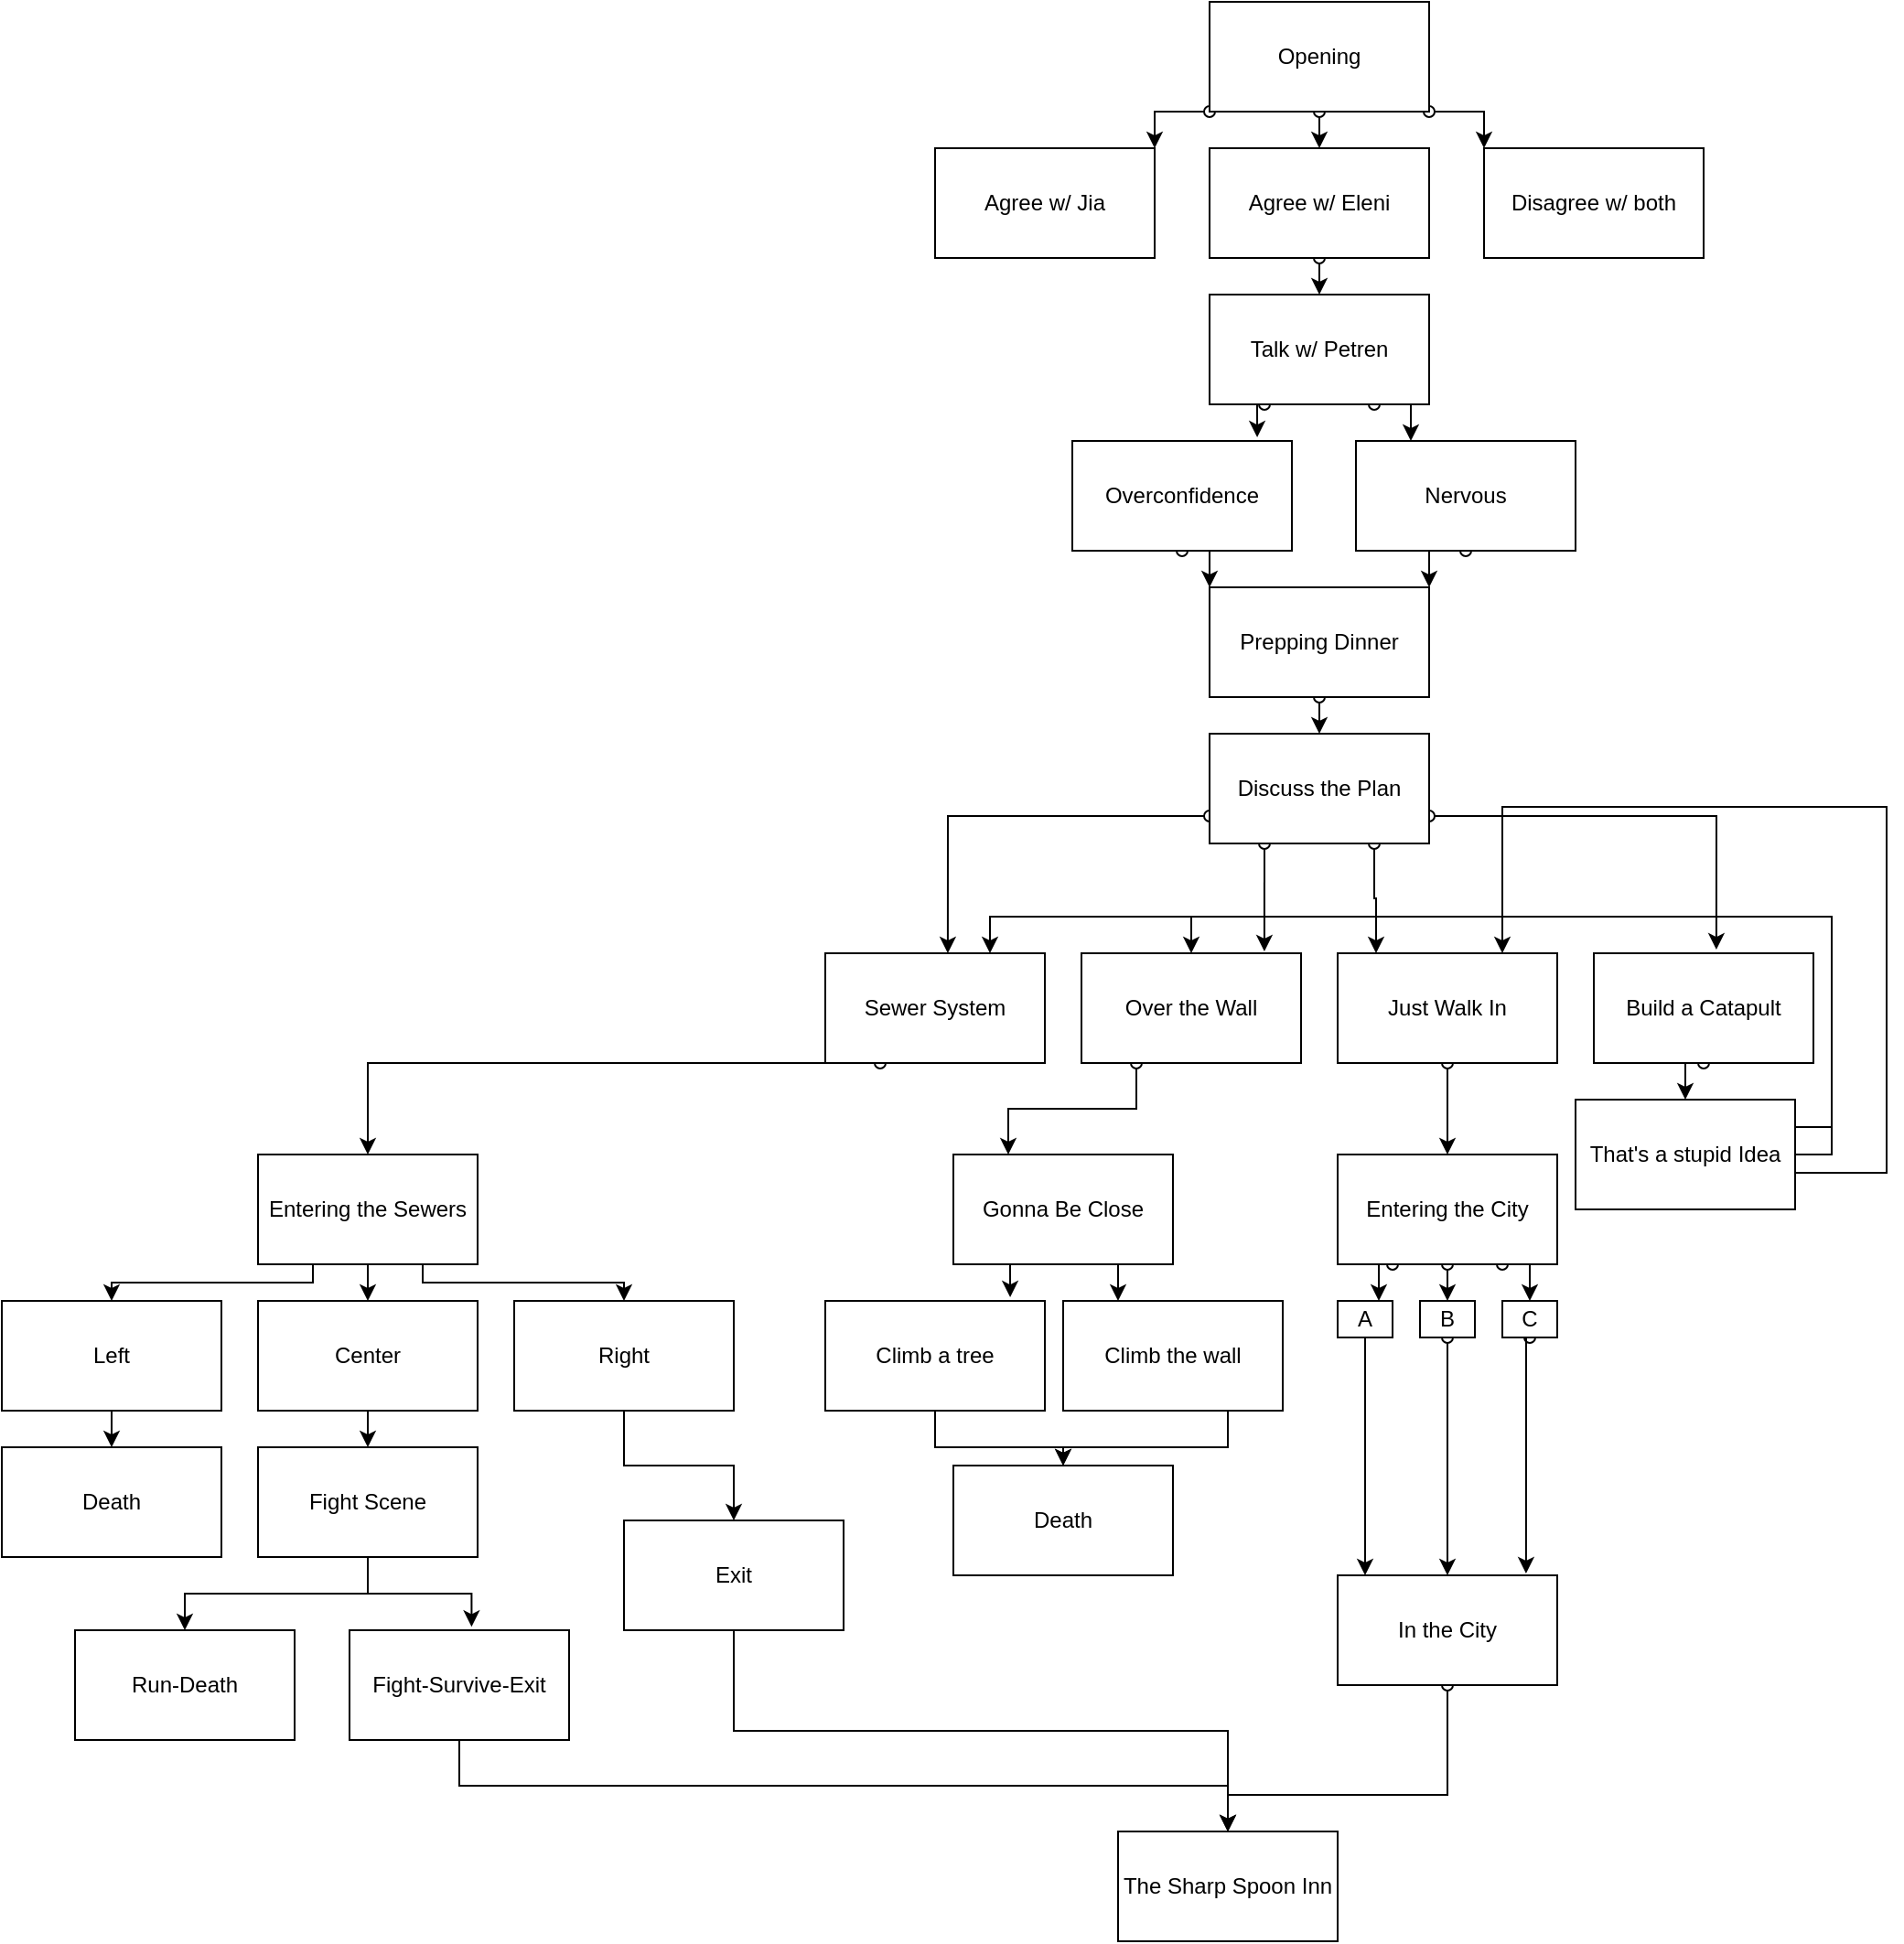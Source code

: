 <mxfile version="20.8.20" type="github">
  <diagram name="Page-1" id="weistBWA4FWKPBlEQB_p">
    <mxGraphModel dx="1050" dy="538" grid="1" gridSize="10" guides="1" tooltips="1" connect="1" arrows="1" fold="1" page="1" pageScale="1" pageWidth="1500" pageHeight="5000" math="0" shadow="0">
      <root>
        <mxCell id="0" />
        <mxCell id="1" parent="0" />
        <mxCell id="n2Hj3zOm0ep31aaKVUj5-1" style="edgeStyle=orthogonalEdgeStyle;rounded=0;orthogonalLoop=1;jettySize=auto;html=1;exitX=0;exitY=1;exitDx=0;exitDy=0;entryX=1;entryY=0;entryDx=0;entryDy=0;startArrow=oval;startFill=0;" parent="1" source="n2Hj3zOm0ep31aaKVUj5-4" target="n2Hj3zOm0ep31aaKVUj5-8" edge="1">
          <mxGeometry relative="1" as="geometry" />
        </mxCell>
        <mxCell id="n2Hj3zOm0ep31aaKVUj5-2" style="edgeStyle=orthogonalEdgeStyle;rounded=0;orthogonalLoop=1;jettySize=auto;html=1;exitX=0.5;exitY=1;exitDx=0;exitDy=0;entryX=0.5;entryY=0;entryDx=0;entryDy=0;startArrow=oval;startFill=0;" parent="1" source="n2Hj3zOm0ep31aaKVUj5-4" target="n2Hj3zOm0ep31aaKVUj5-7" edge="1">
          <mxGeometry relative="1" as="geometry" />
        </mxCell>
        <mxCell id="n2Hj3zOm0ep31aaKVUj5-3" style="edgeStyle=orthogonalEdgeStyle;rounded=0;orthogonalLoop=1;jettySize=auto;html=1;exitX=1;exitY=1;exitDx=0;exitDy=0;entryX=0;entryY=0;entryDx=0;entryDy=0;startArrow=oval;startFill=0;" parent="1" source="n2Hj3zOm0ep31aaKVUj5-4" target="n2Hj3zOm0ep31aaKVUj5-5" edge="1">
          <mxGeometry relative="1" as="geometry" />
        </mxCell>
        <mxCell id="n2Hj3zOm0ep31aaKVUj5-4" value="Opening" style="rounded=0;whiteSpace=wrap;html=1;" parent="1" vertex="1">
          <mxGeometry x="750" y="10" width="120" height="60" as="geometry" />
        </mxCell>
        <mxCell id="n2Hj3zOm0ep31aaKVUj5-5" value="Disagree w/ both" style="rounded=0;whiteSpace=wrap;html=1;" parent="1" vertex="1">
          <mxGeometry x="900" y="90" width="120" height="60" as="geometry" />
        </mxCell>
        <mxCell id="n2Hj3zOm0ep31aaKVUj5-6" style="edgeStyle=orthogonalEdgeStyle;rounded=0;orthogonalLoop=1;jettySize=auto;html=1;exitX=0.5;exitY=1;exitDx=0;exitDy=0;entryX=0.5;entryY=0;entryDx=0;entryDy=0;startArrow=oval;startFill=0;" parent="1" source="n2Hj3zOm0ep31aaKVUj5-7" target="n2Hj3zOm0ep31aaKVUj5-11" edge="1">
          <mxGeometry relative="1" as="geometry" />
        </mxCell>
        <mxCell id="n2Hj3zOm0ep31aaKVUj5-7" value="Agree w/ Eleni" style="rounded=0;whiteSpace=wrap;html=1;" parent="1" vertex="1">
          <mxGeometry x="750" y="90" width="120" height="60" as="geometry" />
        </mxCell>
        <mxCell id="n2Hj3zOm0ep31aaKVUj5-8" value="Agree w/ Jia" style="rounded=0;whiteSpace=wrap;html=1;" parent="1" vertex="1">
          <mxGeometry x="600" y="90" width="120" height="60" as="geometry" />
        </mxCell>
        <mxCell id="n2Hj3zOm0ep31aaKVUj5-9" style="edgeStyle=orthogonalEdgeStyle;rounded=0;orthogonalLoop=1;jettySize=auto;html=1;exitX=0.25;exitY=1;exitDx=0;exitDy=0;entryX=0.842;entryY=-0.033;entryDx=0;entryDy=0;entryPerimeter=0;startArrow=oval;startFill=0;" parent="1" source="n2Hj3zOm0ep31aaKVUj5-11" target="n2Hj3zOm0ep31aaKVUj5-13" edge="1">
          <mxGeometry relative="1" as="geometry" />
        </mxCell>
        <mxCell id="n2Hj3zOm0ep31aaKVUj5-10" style="edgeStyle=orthogonalEdgeStyle;rounded=0;orthogonalLoop=1;jettySize=auto;html=1;exitX=0.75;exitY=1;exitDx=0;exitDy=0;entryX=0.25;entryY=0;entryDx=0;entryDy=0;startArrow=oval;startFill=0;" parent="1" source="n2Hj3zOm0ep31aaKVUj5-11" target="n2Hj3zOm0ep31aaKVUj5-15" edge="1">
          <mxGeometry relative="1" as="geometry" />
        </mxCell>
        <mxCell id="n2Hj3zOm0ep31aaKVUj5-11" value="Talk w/ Petren" style="rounded=0;whiteSpace=wrap;html=1;" parent="1" vertex="1">
          <mxGeometry x="750" y="170" width="120" height="60" as="geometry" />
        </mxCell>
        <mxCell id="n2Hj3zOm0ep31aaKVUj5-12" style="edgeStyle=orthogonalEdgeStyle;rounded=0;orthogonalLoop=1;jettySize=auto;html=1;exitX=0.5;exitY=1;exitDx=0;exitDy=0;entryX=0;entryY=0;entryDx=0;entryDy=0;startArrow=oval;startFill=0;" parent="1" source="n2Hj3zOm0ep31aaKVUj5-13" target="n2Hj3zOm0ep31aaKVUj5-17" edge="1">
          <mxGeometry relative="1" as="geometry" />
        </mxCell>
        <mxCell id="n2Hj3zOm0ep31aaKVUj5-13" value="Overconfidence" style="rounded=0;whiteSpace=wrap;html=1;" parent="1" vertex="1">
          <mxGeometry x="675" y="250" width="120" height="60" as="geometry" />
        </mxCell>
        <mxCell id="n2Hj3zOm0ep31aaKVUj5-14" style="edgeStyle=orthogonalEdgeStyle;rounded=0;orthogonalLoop=1;jettySize=auto;html=1;exitX=0.5;exitY=1;exitDx=0;exitDy=0;entryX=1;entryY=0;entryDx=0;entryDy=0;startArrow=oval;startFill=0;" parent="1" source="n2Hj3zOm0ep31aaKVUj5-15" target="n2Hj3zOm0ep31aaKVUj5-17" edge="1">
          <mxGeometry relative="1" as="geometry" />
        </mxCell>
        <mxCell id="n2Hj3zOm0ep31aaKVUj5-15" value="Nervous" style="rounded=0;whiteSpace=wrap;html=1;" parent="1" vertex="1">
          <mxGeometry x="830" y="250" width="120" height="60" as="geometry" />
        </mxCell>
        <mxCell id="n2Hj3zOm0ep31aaKVUj5-16" style="edgeStyle=orthogonalEdgeStyle;rounded=0;orthogonalLoop=1;jettySize=auto;html=1;exitX=0.5;exitY=1;exitDx=0;exitDy=0;entryX=0.5;entryY=0;entryDx=0;entryDy=0;startArrow=oval;startFill=0;" parent="1" source="n2Hj3zOm0ep31aaKVUj5-17" target="n2Hj3zOm0ep31aaKVUj5-22" edge="1">
          <mxGeometry relative="1" as="geometry" />
        </mxCell>
        <mxCell id="n2Hj3zOm0ep31aaKVUj5-17" value="Prepping Dinner" style="rounded=0;whiteSpace=wrap;html=1;" parent="1" vertex="1">
          <mxGeometry x="750" y="330" width="120" height="60" as="geometry" />
        </mxCell>
        <mxCell id="n2Hj3zOm0ep31aaKVUj5-18" style="edgeStyle=orthogonalEdgeStyle;rounded=0;orthogonalLoop=1;jettySize=auto;html=1;exitX=0;exitY=0.75;exitDx=0;exitDy=0;entryX=0.558;entryY=0;entryDx=0;entryDy=0;entryPerimeter=0;startArrow=oval;startFill=0;" parent="1" source="n2Hj3zOm0ep31aaKVUj5-22" target="n2Hj3zOm0ep31aaKVUj5-24" edge="1">
          <mxGeometry relative="1" as="geometry" />
        </mxCell>
        <mxCell id="n2Hj3zOm0ep31aaKVUj5-19" style="edgeStyle=orthogonalEdgeStyle;rounded=0;orthogonalLoop=1;jettySize=auto;html=1;exitX=1;exitY=0.75;exitDx=0;exitDy=0;entryX=0.558;entryY=-0.033;entryDx=0;entryDy=0;entryPerimeter=0;startArrow=oval;startFill=0;" parent="1" source="n2Hj3zOm0ep31aaKVUj5-22" target="n2Hj3zOm0ep31aaKVUj5-30" edge="1">
          <mxGeometry relative="1" as="geometry" />
        </mxCell>
        <mxCell id="n2Hj3zOm0ep31aaKVUj5-20" style="edgeStyle=orthogonalEdgeStyle;rounded=0;orthogonalLoop=1;jettySize=auto;html=1;exitX=0.75;exitY=1;exitDx=0;exitDy=0;entryX=0.175;entryY=0;entryDx=0;entryDy=0;entryPerimeter=0;startArrow=oval;startFill=0;" parent="1" source="n2Hj3zOm0ep31aaKVUj5-22" target="n2Hj3zOm0ep31aaKVUj5-28" edge="1">
          <mxGeometry relative="1" as="geometry" />
        </mxCell>
        <mxCell id="n2Hj3zOm0ep31aaKVUj5-21" style="edgeStyle=orthogonalEdgeStyle;rounded=0;orthogonalLoop=1;jettySize=auto;html=1;exitX=0.25;exitY=1;exitDx=0;exitDy=0;entryX=0.833;entryY=-0.017;entryDx=0;entryDy=0;entryPerimeter=0;startArrow=oval;startFill=0;" parent="1" source="n2Hj3zOm0ep31aaKVUj5-22" target="n2Hj3zOm0ep31aaKVUj5-26" edge="1">
          <mxGeometry relative="1" as="geometry" />
        </mxCell>
        <mxCell id="n2Hj3zOm0ep31aaKVUj5-22" value="Discuss the Plan" style="rounded=0;whiteSpace=wrap;html=1;" parent="1" vertex="1">
          <mxGeometry x="750" y="410" width="120" height="60" as="geometry" />
        </mxCell>
        <mxCell id="n2Hj3zOm0ep31aaKVUj5-23" style="edgeStyle=orthogonalEdgeStyle;rounded=0;orthogonalLoop=1;jettySize=auto;html=1;exitX=0.25;exitY=1;exitDx=0;exitDy=0;entryX=0.5;entryY=0;entryDx=0;entryDy=0;startArrow=oval;startFill=0;" parent="1" source="n2Hj3zOm0ep31aaKVUj5-24" target="n2Hj3zOm0ep31aaKVUj5-40" edge="1">
          <mxGeometry relative="1" as="geometry">
            <mxPoint x="570" y="590" as="sourcePoint" />
            <Array as="points">
              <mxPoint x="290" y="590" />
            </Array>
          </mxGeometry>
        </mxCell>
        <mxCell id="n2Hj3zOm0ep31aaKVUj5-24" value="Sewer System" style="rounded=0;whiteSpace=wrap;html=1;" parent="1" vertex="1">
          <mxGeometry x="540" y="530" width="120" height="60" as="geometry" />
        </mxCell>
        <mxCell id="n2Hj3zOm0ep31aaKVUj5-25" style="edgeStyle=orthogonalEdgeStyle;rounded=0;orthogonalLoop=1;jettySize=auto;html=1;exitX=0.25;exitY=1;exitDx=0;exitDy=0;entryX=0.25;entryY=0;entryDx=0;entryDy=0;startArrow=oval;startFill=0;" parent="1" source="n2Hj3zOm0ep31aaKVUj5-26" target="n2Hj3zOm0ep31aaKVUj5-39" edge="1">
          <mxGeometry relative="1" as="geometry">
            <mxPoint x="710" y="590" as="sourcePoint" />
          </mxGeometry>
        </mxCell>
        <mxCell id="n2Hj3zOm0ep31aaKVUj5-26" value="Over the Wall" style="rounded=0;whiteSpace=wrap;html=1;" parent="1" vertex="1">
          <mxGeometry x="680" y="530" width="120" height="60" as="geometry" />
        </mxCell>
        <mxCell id="n2Hj3zOm0ep31aaKVUj5-27" style="edgeStyle=orthogonalEdgeStyle;rounded=0;orthogonalLoop=1;jettySize=auto;html=1;exitX=0.5;exitY=1;exitDx=0;exitDy=0;entryX=0.5;entryY=0;entryDx=0;entryDy=0;startArrow=oval;startFill=0;" parent="1" source="n2Hj3zOm0ep31aaKVUj5-28" target="n2Hj3zOm0ep31aaKVUj5-38" edge="1">
          <mxGeometry relative="1" as="geometry">
            <mxPoint x="880" y="590" as="sourcePoint" />
          </mxGeometry>
        </mxCell>
        <mxCell id="n2Hj3zOm0ep31aaKVUj5-28" value="Just Walk In" style="rounded=0;whiteSpace=wrap;html=1;" parent="1" vertex="1">
          <mxGeometry x="820" y="530" width="120" height="60" as="geometry" />
        </mxCell>
        <mxCell id="n2Hj3zOm0ep31aaKVUj5-29" style="edgeStyle=orthogonalEdgeStyle;rounded=0;orthogonalLoop=1;jettySize=auto;html=1;exitX=0.5;exitY=1;exitDx=0;exitDy=0;entryX=0.5;entryY=0;entryDx=0;entryDy=0;startArrow=oval;startFill=0;" parent="1" target="n2Hj3zOm0ep31aaKVUj5-34" edge="1">
          <mxGeometry relative="1" as="geometry">
            <mxPoint x="1020" y="590" as="sourcePoint" />
          </mxGeometry>
        </mxCell>
        <mxCell id="n2Hj3zOm0ep31aaKVUj5-30" value="Build a Catapult" style="rounded=0;whiteSpace=wrap;html=1;" parent="1" vertex="1">
          <mxGeometry x="960" y="530" width="120" height="60" as="geometry" />
        </mxCell>
        <mxCell id="K6sIrCLV8SlveV585Ign-54" style="edgeStyle=orthogonalEdgeStyle;rounded=0;orthogonalLoop=1;jettySize=auto;html=1;exitX=0.5;exitY=1;exitDx=0;exitDy=0;entryX=0.75;entryY=0;entryDx=0;entryDy=0;" parent="1" source="n2Hj3zOm0ep31aaKVUj5-34" target="n2Hj3zOm0ep31aaKVUj5-28" edge="1">
          <mxGeometry relative="1" as="geometry">
            <mxPoint x="1130" y="470" as="targetPoint" />
            <Array as="points">
              <mxPoint x="1020" y="650" />
              <mxPoint x="1120" y="650" />
              <mxPoint x="1120" y="450" />
              <mxPoint x="910" y="450" />
            </Array>
          </mxGeometry>
        </mxCell>
        <mxCell id="K6sIrCLV8SlveV585Ign-56" style="edgeStyle=orthogonalEdgeStyle;rounded=0;orthogonalLoop=1;jettySize=auto;html=1;exitX=1;exitY=0.5;exitDx=0;exitDy=0;entryX=0.5;entryY=0;entryDx=0;entryDy=0;" parent="1" source="n2Hj3zOm0ep31aaKVUj5-34" target="n2Hj3zOm0ep31aaKVUj5-26" edge="1">
          <mxGeometry relative="1" as="geometry" />
        </mxCell>
        <mxCell id="K6sIrCLV8SlveV585Ign-57" style="edgeStyle=orthogonalEdgeStyle;rounded=0;orthogonalLoop=1;jettySize=auto;html=1;exitX=1;exitY=0.25;exitDx=0;exitDy=0;entryX=0.75;entryY=0;entryDx=0;entryDy=0;" parent="1" source="n2Hj3zOm0ep31aaKVUj5-34" target="n2Hj3zOm0ep31aaKVUj5-24" edge="1">
          <mxGeometry relative="1" as="geometry" />
        </mxCell>
        <mxCell id="n2Hj3zOm0ep31aaKVUj5-34" value="That&#39;s a stupid Idea" style="rounded=0;whiteSpace=wrap;html=1;" parent="1" vertex="1">
          <mxGeometry x="950" y="610" width="120" height="60" as="geometry" />
        </mxCell>
        <mxCell id="n2Hj3zOm0ep31aaKVUj5-35" style="edgeStyle=orthogonalEdgeStyle;rounded=0;orthogonalLoop=1;jettySize=auto;html=1;exitX=0.25;exitY=1;exitDx=0;exitDy=0;entryX=0.75;entryY=0;entryDx=0;entryDy=0;startArrow=oval;startFill=0;" parent="1" source="n2Hj3zOm0ep31aaKVUj5-38" target="n2Hj3zOm0ep31aaKVUj5-45" edge="1">
          <mxGeometry relative="1" as="geometry" />
        </mxCell>
        <mxCell id="n2Hj3zOm0ep31aaKVUj5-36" style="edgeStyle=orthogonalEdgeStyle;rounded=0;orthogonalLoop=1;jettySize=auto;html=1;exitX=0.5;exitY=1;exitDx=0;exitDy=0;entryX=0.5;entryY=0;entryDx=0;entryDy=0;startArrow=oval;startFill=0;" parent="1" source="n2Hj3zOm0ep31aaKVUj5-38" target="n2Hj3zOm0ep31aaKVUj5-47" edge="1">
          <mxGeometry relative="1" as="geometry" />
        </mxCell>
        <mxCell id="n2Hj3zOm0ep31aaKVUj5-37" style="edgeStyle=orthogonalEdgeStyle;rounded=0;orthogonalLoop=1;jettySize=auto;html=1;exitX=0.75;exitY=1;exitDx=0;exitDy=0;entryX=0.5;entryY=0;entryDx=0;entryDy=0;startArrow=oval;startFill=0;" parent="1" source="n2Hj3zOm0ep31aaKVUj5-38" target="n2Hj3zOm0ep31aaKVUj5-49" edge="1">
          <mxGeometry relative="1" as="geometry" />
        </mxCell>
        <mxCell id="n2Hj3zOm0ep31aaKVUj5-38" value="Entering the City" style="rounded=0;whiteSpace=wrap;html=1;" parent="1" vertex="1">
          <mxGeometry x="820" y="640" width="120" height="60" as="geometry" />
        </mxCell>
        <mxCell id="K6sIrCLV8SlveV585Ign-60" style="edgeStyle=orthogonalEdgeStyle;rounded=0;orthogonalLoop=1;jettySize=auto;html=1;exitX=0.25;exitY=1;exitDx=0;exitDy=0;entryX=0.842;entryY=-0.033;entryDx=0;entryDy=0;entryPerimeter=0;" parent="1" source="n2Hj3zOm0ep31aaKVUj5-39" target="K6sIrCLV8SlveV585Ign-58" edge="1">
          <mxGeometry relative="1" as="geometry" />
        </mxCell>
        <mxCell id="K6sIrCLV8SlveV585Ign-61" style="edgeStyle=orthogonalEdgeStyle;rounded=0;orthogonalLoop=1;jettySize=auto;html=1;exitX=0.75;exitY=1;exitDx=0;exitDy=0;entryX=0.25;entryY=0;entryDx=0;entryDy=0;" parent="1" source="n2Hj3zOm0ep31aaKVUj5-39" target="K6sIrCLV8SlveV585Ign-59" edge="1">
          <mxGeometry relative="1" as="geometry" />
        </mxCell>
        <mxCell id="n2Hj3zOm0ep31aaKVUj5-39" value="Gonna Be Close" style="rounded=0;whiteSpace=wrap;html=1;" parent="1" vertex="1">
          <mxGeometry x="610" y="640" width="120" height="60" as="geometry" />
        </mxCell>
        <mxCell id="K6sIrCLV8SlveV585Ign-66" style="edgeStyle=orthogonalEdgeStyle;rounded=0;orthogonalLoop=1;jettySize=auto;html=1;exitX=0.25;exitY=1;exitDx=0;exitDy=0;entryX=0.5;entryY=0;entryDx=0;entryDy=0;" parent="1" source="n2Hj3zOm0ep31aaKVUj5-40" target="K6sIrCLV8SlveV585Ign-63" edge="1">
          <mxGeometry relative="1" as="geometry">
            <Array as="points">
              <mxPoint x="260" y="710" />
              <mxPoint x="150" y="710" />
            </Array>
          </mxGeometry>
        </mxCell>
        <mxCell id="K6sIrCLV8SlveV585Ign-67" style="edgeStyle=orthogonalEdgeStyle;rounded=0;orthogonalLoop=1;jettySize=auto;html=1;exitX=0.5;exitY=1;exitDx=0;exitDy=0;entryX=0.5;entryY=0;entryDx=0;entryDy=0;" parent="1" source="n2Hj3zOm0ep31aaKVUj5-40" target="K6sIrCLV8SlveV585Ign-64" edge="1">
          <mxGeometry relative="1" as="geometry" />
        </mxCell>
        <mxCell id="K6sIrCLV8SlveV585Ign-68" style="edgeStyle=orthogonalEdgeStyle;rounded=0;orthogonalLoop=1;jettySize=auto;html=1;exitX=0.75;exitY=1;exitDx=0;exitDy=0;entryX=0.5;entryY=0;entryDx=0;entryDy=0;" parent="1" source="n2Hj3zOm0ep31aaKVUj5-40" target="K6sIrCLV8SlveV585Ign-65" edge="1">
          <mxGeometry relative="1" as="geometry">
            <Array as="points">
              <mxPoint x="320" y="710" />
              <mxPoint x="430" y="710" />
            </Array>
          </mxGeometry>
        </mxCell>
        <mxCell id="n2Hj3zOm0ep31aaKVUj5-40" value="Entering the Sewers" style="rounded=0;whiteSpace=wrap;html=1;" parent="1" vertex="1">
          <mxGeometry x="230" y="640" width="120" height="60" as="geometry" />
        </mxCell>
        <mxCell id="n2Hj3zOm0ep31aaKVUj5-41" style="edgeStyle=orthogonalEdgeStyle;rounded=0;orthogonalLoop=1;jettySize=auto;html=1;entryX=0.5;entryY=0;entryDx=0;entryDy=0;startArrow=oval;startFill=0;exitX=0.5;exitY=1;exitDx=0;exitDy=0;" parent="1" source="n2Hj3zOm0ep31aaKVUj5-42" target="n2Hj3zOm0ep31aaKVUj5-43" edge="1">
          <mxGeometry relative="1" as="geometry">
            <Array as="points">
              <mxPoint x="880" y="990" />
              <mxPoint x="760" y="990" />
            </Array>
            <mxPoint x="870" y="960" as="sourcePoint" />
          </mxGeometry>
        </mxCell>
        <mxCell id="n2Hj3zOm0ep31aaKVUj5-42" value="In the City" style="rounded=0;whiteSpace=wrap;html=1;" parent="1" vertex="1">
          <mxGeometry x="820" y="870" width="120" height="60" as="geometry" />
        </mxCell>
        <mxCell id="n2Hj3zOm0ep31aaKVUj5-43" value="The Sharp Spoon Inn" style="rounded=0;whiteSpace=wrap;html=1;" parent="1" vertex="1">
          <mxGeometry x="700" y="1010" width="120" height="60" as="geometry" />
        </mxCell>
        <mxCell id="K6sIrCLV8SlveV585Ign-94" style="edgeStyle=orthogonalEdgeStyle;rounded=0;orthogonalLoop=1;jettySize=auto;html=1;exitX=0.5;exitY=1;exitDx=0;exitDy=0;entryX=0.125;entryY=0;entryDx=0;entryDy=0;entryPerimeter=0;" parent="1" source="n2Hj3zOm0ep31aaKVUj5-45" target="n2Hj3zOm0ep31aaKVUj5-42" edge="1">
          <mxGeometry relative="1" as="geometry" />
        </mxCell>
        <mxCell id="n2Hj3zOm0ep31aaKVUj5-45" value="A" style="rounded=0;whiteSpace=wrap;html=1;" parent="1" vertex="1">
          <mxGeometry x="820" y="720" width="30" height="20" as="geometry" />
        </mxCell>
        <mxCell id="n2Hj3zOm0ep31aaKVUj5-46" style="edgeStyle=orthogonalEdgeStyle;rounded=0;orthogonalLoop=1;jettySize=auto;html=1;exitX=0.5;exitY=1;exitDx=0;exitDy=0;entryX=0.5;entryY=0;entryDx=0;entryDy=0;startArrow=oval;startFill=0;" parent="1" source="n2Hj3zOm0ep31aaKVUj5-47" target="n2Hj3zOm0ep31aaKVUj5-42" edge="1">
          <mxGeometry relative="1" as="geometry" />
        </mxCell>
        <mxCell id="n2Hj3zOm0ep31aaKVUj5-47" value="B" style="rounded=0;whiteSpace=wrap;html=1;" parent="1" vertex="1">
          <mxGeometry x="865" y="720" width="30" height="20" as="geometry" />
        </mxCell>
        <mxCell id="n2Hj3zOm0ep31aaKVUj5-48" style="edgeStyle=orthogonalEdgeStyle;rounded=0;orthogonalLoop=1;jettySize=auto;html=1;exitX=0.5;exitY=1;exitDx=0;exitDy=0;entryX=0.858;entryY=-0.017;entryDx=0;entryDy=0;entryPerimeter=0;startArrow=oval;startFill=0;" parent="1" source="n2Hj3zOm0ep31aaKVUj5-49" target="n2Hj3zOm0ep31aaKVUj5-42" edge="1">
          <mxGeometry relative="1" as="geometry">
            <Array as="points">
              <mxPoint x="923" y="740" />
            </Array>
          </mxGeometry>
        </mxCell>
        <mxCell id="n2Hj3zOm0ep31aaKVUj5-49" value="C" style="rounded=0;whiteSpace=wrap;html=1;" parent="1" vertex="1">
          <mxGeometry x="910" y="720" width="30" height="20" as="geometry" />
        </mxCell>
        <mxCell id="K6sIrCLV8SlveV585Ign-74" style="edgeStyle=orthogonalEdgeStyle;rounded=0;orthogonalLoop=1;jettySize=auto;html=1;exitX=0.5;exitY=1;exitDx=0;exitDy=0;entryX=0.5;entryY=0;entryDx=0;entryDy=0;" parent="1" source="K6sIrCLV8SlveV585Ign-58" target="K6sIrCLV8SlveV585Ign-71" edge="1">
          <mxGeometry relative="1" as="geometry" />
        </mxCell>
        <mxCell id="K6sIrCLV8SlveV585Ign-58" value="Climb a tree" style="rounded=0;whiteSpace=wrap;html=1;" parent="1" vertex="1">
          <mxGeometry x="540" y="720" width="120" height="60" as="geometry" />
        </mxCell>
        <mxCell id="K6sIrCLV8SlveV585Ign-72" style="edgeStyle=orthogonalEdgeStyle;rounded=0;orthogonalLoop=1;jettySize=auto;html=1;exitX=0.75;exitY=1;exitDx=0;exitDy=0;entryX=0.5;entryY=0;entryDx=0;entryDy=0;" parent="1" source="K6sIrCLV8SlveV585Ign-59" target="K6sIrCLV8SlveV585Ign-71" edge="1">
          <mxGeometry relative="1" as="geometry" />
        </mxCell>
        <mxCell id="K6sIrCLV8SlveV585Ign-59" value="Climb the wall" style="rounded=0;whiteSpace=wrap;html=1;" parent="1" vertex="1">
          <mxGeometry x="670" y="720" width="120" height="60" as="geometry" />
        </mxCell>
        <mxCell id="K6sIrCLV8SlveV585Ign-80" style="edgeStyle=orthogonalEdgeStyle;rounded=0;orthogonalLoop=1;jettySize=auto;html=1;exitX=0.5;exitY=1;exitDx=0;exitDy=0;entryX=0.5;entryY=0;entryDx=0;entryDy=0;" parent="1" source="K6sIrCLV8SlveV585Ign-63" target="K6sIrCLV8SlveV585Ign-75" edge="1">
          <mxGeometry relative="1" as="geometry" />
        </mxCell>
        <mxCell id="K6sIrCLV8SlveV585Ign-63" value="Left" style="rounded=0;whiteSpace=wrap;html=1;" parent="1" vertex="1">
          <mxGeometry x="90" y="720" width="120" height="60" as="geometry" />
        </mxCell>
        <mxCell id="K6sIrCLV8SlveV585Ign-85" style="edgeStyle=orthogonalEdgeStyle;rounded=0;orthogonalLoop=1;jettySize=auto;html=1;exitX=0.5;exitY=1;exitDx=0;exitDy=0;entryX=0.5;entryY=0;entryDx=0;entryDy=0;" parent="1" source="K6sIrCLV8SlveV585Ign-64" target="K6sIrCLV8SlveV585Ign-84" edge="1">
          <mxGeometry relative="1" as="geometry" />
        </mxCell>
        <mxCell id="K6sIrCLV8SlveV585Ign-64" value="Center" style="rounded=0;whiteSpace=wrap;html=1;" parent="1" vertex="1">
          <mxGeometry x="230" y="720" width="120" height="60" as="geometry" />
        </mxCell>
        <mxCell id="K6sIrCLV8SlveV585Ign-87" style="edgeStyle=orthogonalEdgeStyle;rounded=0;orthogonalLoop=1;jettySize=auto;html=1;exitX=0.5;exitY=1;exitDx=0;exitDy=0;entryX=0.5;entryY=0;entryDx=0;entryDy=0;" parent="1" source="K6sIrCLV8SlveV585Ign-65" target="K6sIrCLV8SlveV585Ign-86" edge="1">
          <mxGeometry relative="1" as="geometry" />
        </mxCell>
        <mxCell id="K6sIrCLV8SlveV585Ign-65" value="Right" style="rounded=0;whiteSpace=wrap;html=1;" parent="1" vertex="1">
          <mxGeometry x="370" y="720" width="120" height="60" as="geometry" />
        </mxCell>
        <mxCell id="K6sIrCLV8SlveV585Ign-71" value="Death" style="rounded=0;whiteSpace=wrap;html=1;" parent="1" vertex="1">
          <mxGeometry x="610" y="810" width="120" height="60" as="geometry" />
        </mxCell>
        <mxCell id="K6sIrCLV8SlveV585Ign-75" value="Death" style="rounded=0;whiteSpace=wrap;html=1;" parent="1" vertex="1">
          <mxGeometry x="90" y="800" width="120" height="60" as="geometry" />
        </mxCell>
        <mxCell id="K6sIrCLV8SlveV585Ign-92" style="edgeStyle=orthogonalEdgeStyle;rounded=0;orthogonalLoop=1;jettySize=auto;html=1;exitX=0.5;exitY=1;exitDx=0;exitDy=0;entryX=0.5;entryY=0;entryDx=0;entryDy=0;" parent="1" source="K6sIrCLV8SlveV585Ign-84" target="K6sIrCLV8SlveV585Ign-88" edge="1">
          <mxGeometry relative="1" as="geometry" />
        </mxCell>
        <mxCell id="K6sIrCLV8SlveV585Ign-93" style="edgeStyle=orthogonalEdgeStyle;rounded=0;orthogonalLoop=1;jettySize=auto;html=1;exitX=0.5;exitY=1;exitDx=0;exitDy=0;entryX=0.556;entryY=-0.031;entryDx=0;entryDy=0;entryPerimeter=0;" parent="1" source="K6sIrCLV8SlveV585Ign-84" target="K6sIrCLV8SlveV585Ign-89" edge="1">
          <mxGeometry relative="1" as="geometry" />
        </mxCell>
        <mxCell id="K6sIrCLV8SlveV585Ign-84" value="Fight Scene" style="rounded=0;whiteSpace=wrap;html=1;" parent="1" vertex="1">
          <mxGeometry x="230" y="800" width="120" height="60" as="geometry" />
        </mxCell>
        <mxCell id="K6sIrCLV8SlveV585Ign-90" style="edgeStyle=orthogonalEdgeStyle;rounded=0;orthogonalLoop=1;jettySize=auto;html=1;exitX=0.5;exitY=1;exitDx=0;exitDy=0;entryX=0.5;entryY=0;entryDx=0;entryDy=0;" parent="1" source="K6sIrCLV8SlveV585Ign-86" target="n2Hj3zOm0ep31aaKVUj5-43" edge="1">
          <mxGeometry relative="1" as="geometry" />
        </mxCell>
        <mxCell id="K6sIrCLV8SlveV585Ign-86" value="Exit" style="rounded=0;whiteSpace=wrap;html=1;" parent="1" vertex="1">
          <mxGeometry x="430" y="840" width="120" height="60" as="geometry" />
        </mxCell>
        <mxCell id="K6sIrCLV8SlveV585Ign-88" value="Run-Death" style="rounded=0;whiteSpace=wrap;html=1;" parent="1" vertex="1">
          <mxGeometry x="130" y="900" width="120" height="60" as="geometry" />
        </mxCell>
        <mxCell id="K6sIrCLV8SlveV585Ign-91" style="edgeStyle=orthogonalEdgeStyle;rounded=0;orthogonalLoop=1;jettySize=auto;html=1;exitX=0.5;exitY=1;exitDx=0;exitDy=0;entryX=0.5;entryY=0;entryDx=0;entryDy=0;" parent="1" source="K6sIrCLV8SlveV585Ign-89" target="n2Hj3zOm0ep31aaKVUj5-43" edge="1">
          <mxGeometry relative="1" as="geometry" />
        </mxCell>
        <mxCell id="K6sIrCLV8SlveV585Ign-89" value="Fight-Survive-Exit" style="rounded=0;whiteSpace=wrap;html=1;" parent="1" vertex="1">
          <mxGeometry x="280" y="900" width="120" height="60" as="geometry" />
        </mxCell>
      </root>
    </mxGraphModel>
  </diagram>
</mxfile>
